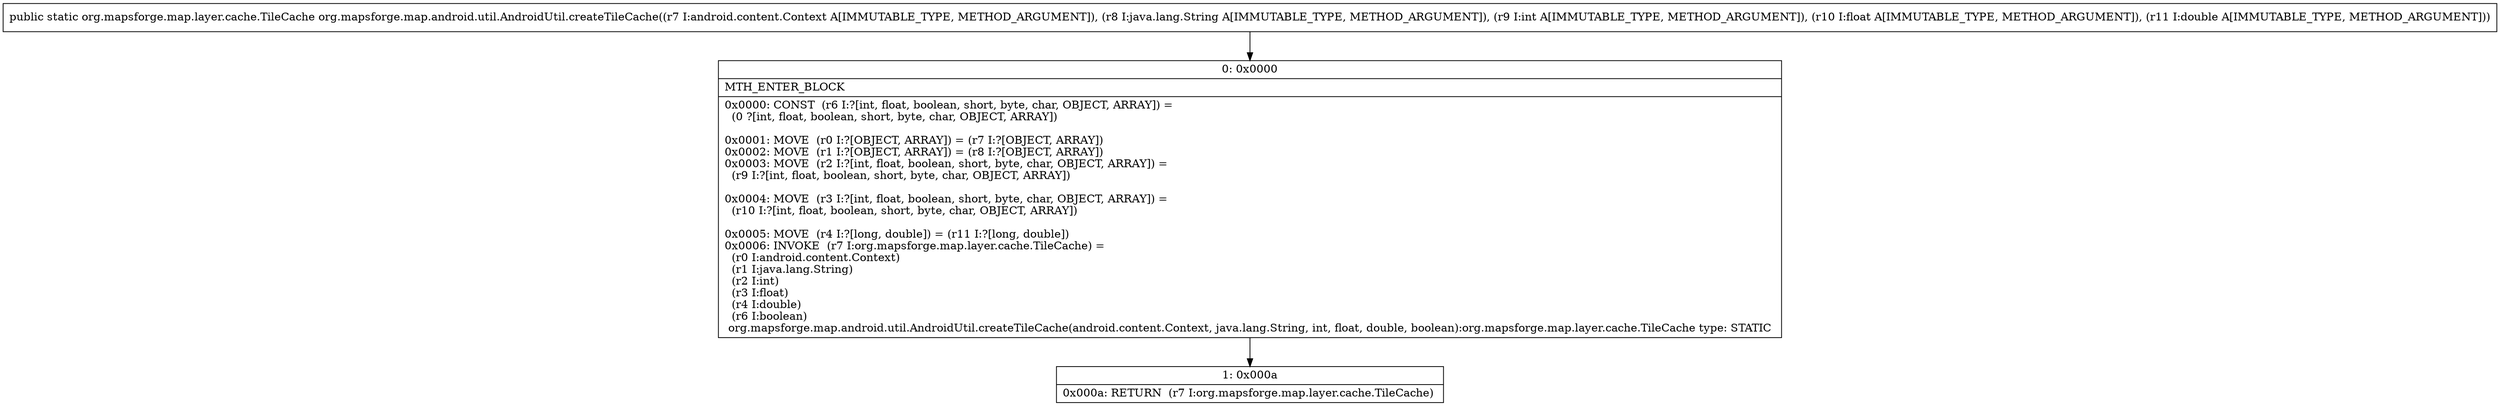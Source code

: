 digraph "CFG fororg.mapsforge.map.android.util.AndroidUtil.createTileCache(Landroid\/content\/Context;Ljava\/lang\/String;IFD)Lorg\/mapsforge\/map\/layer\/cache\/TileCache;" {
Node_0 [shape=record,label="{0\:\ 0x0000|MTH_ENTER_BLOCK\l|0x0000: CONST  (r6 I:?[int, float, boolean, short, byte, char, OBJECT, ARRAY]) = \l  (0 ?[int, float, boolean, short, byte, char, OBJECT, ARRAY])\l \l0x0001: MOVE  (r0 I:?[OBJECT, ARRAY]) = (r7 I:?[OBJECT, ARRAY]) \l0x0002: MOVE  (r1 I:?[OBJECT, ARRAY]) = (r8 I:?[OBJECT, ARRAY]) \l0x0003: MOVE  (r2 I:?[int, float, boolean, short, byte, char, OBJECT, ARRAY]) = \l  (r9 I:?[int, float, boolean, short, byte, char, OBJECT, ARRAY])\l \l0x0004: MOVE  (r3 I:?[int, float, boolean, short, byte, char, OBJECT, ARRAY]) = \l  (r10 I:?[int, float, boolean, short, byte, char, OBJECT, ARRAY])\l \l0x0005: MOVE  (r4 I:?[long, double]) = (r11 I:?[long, double]) \l0x0006: INVOKE  (r7 I:org.mapsforge.map.layer.cache.TileCache) = \l  (r0 I:android.content.Context)\l  (r1 I:java.lang.String)\l  (r2 I:int)\l  (r3 I:float)\l  (r4 I:double)\l  (r6 I:boolean)\l org.mapsforge.map.android.util.AndroidUtil.createTileCache(android.content.Context, java.lang.String, int, float, double, boolean):org.mapsforge.map.layer.cache.TileCache type: STATIC \l}"];
Node_1 [shape=record,label="{1\:\ 0x000a|0x000a: RETURN  (r7 I:org.mapsforge.map.layer.cache.TileCache) \l}"];
MethodNode[shape=record,label="{public static org.mapsforge.map.layer.cache.TileCache org.mapsforge.map.android.util.AndroidUtil.createTileCache((r7 I:android.content.Context A[IMMUTABLE_TYPE, METHOD_ARGUMENT]), (r8 I:java.lang.String A[IMMUTABLE_TYPE, METHOD_ARGUMENT]), (r9 I:int A[IMMUTABLE_TYPE, METHOD_ARGUMENT]), (r10 I:float A[IMMUTABLE_TYPE, METHOD_ARGUMENT]), (r11 I:double A[IMMUTABLE_TYPE, METHOD_ARGUMENT])) }"];
MethodNode -> Node_0;
Node_0 -> Node_1;
}

